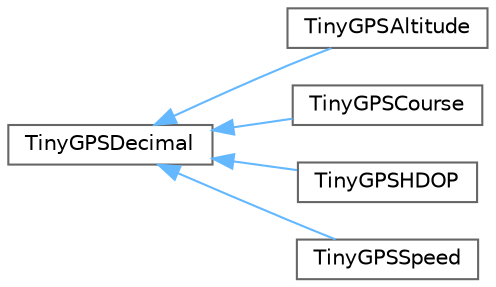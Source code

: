 digraph "Graphical Class Hierarchy"
{
 // LATEX_PDF_SIZE
  bgcolor="transparent";
  edge [fontname=Helvetica,fontsize=10,labelfontname=Helvetica,labelfontsize=10];
  node [fontname=Helvetica,fontsize=10,shape=box,height=0.2,width=0.4];
  rankdir="LR";
  Node0 [id="Node000000",label="TinyGPSDecimal",height=0.2,width=0.4,color="grey40", fillcolor="white", style="filled",URL="$struct_tiny_g_p_s_decimal.html",tooltip=" "];
  Node0 -> Node1 [id="edge41_Node000000_Node000001",dir="back",color="steelblue1",style="solid",tooltip=" "];
  Node1 [id="Node000001",label="TinyGPSAltitude",height=0.2,width=0.4,color="grey40", fillcolor="white", style="filled",URL="$struct_tiny_g_p_s_altitude.html",tooltip=" "];
  Node0 -> Node2 [id="edge42_Node000000_Node000002",dir="back",color="steelblue1",style="solid",tooltip=" "];
  Node2 [id="Node000002",label="TinyGPSCourse",height=0.2,width=0.4,color="grey40", fillcolor="white", style="filled",URL="$struct_tiny_g_p_s_course.html",tooltip=" "];
  Node0 -> Node3 [id="edge43_Node000000_Node000003",dir="back",color="steelblue1",style="solid",tooltip=" "];
  Node3 [id="Node000003",label="TinyGPSHDOP",height=0.2,width=0.4,color="grey40", fillcolor="white", style="filled",URL="$struct_tiny_g_p_s_h_d_o_p.html",tooltip=" "];
  Node0 -> Node4 [id="edge44_Node000000_Node000004",dir="back",color="steelblue1",style="solid",tooltip=" "];
  Node4 [id="Node000004",label="TinyGPSSpeed",height=0.2,width=0.4,color="grey40", fillcolor="white", style="filled",URL="$struct_tiny_g_p_s_speed.html",tooltip=" "];
}
